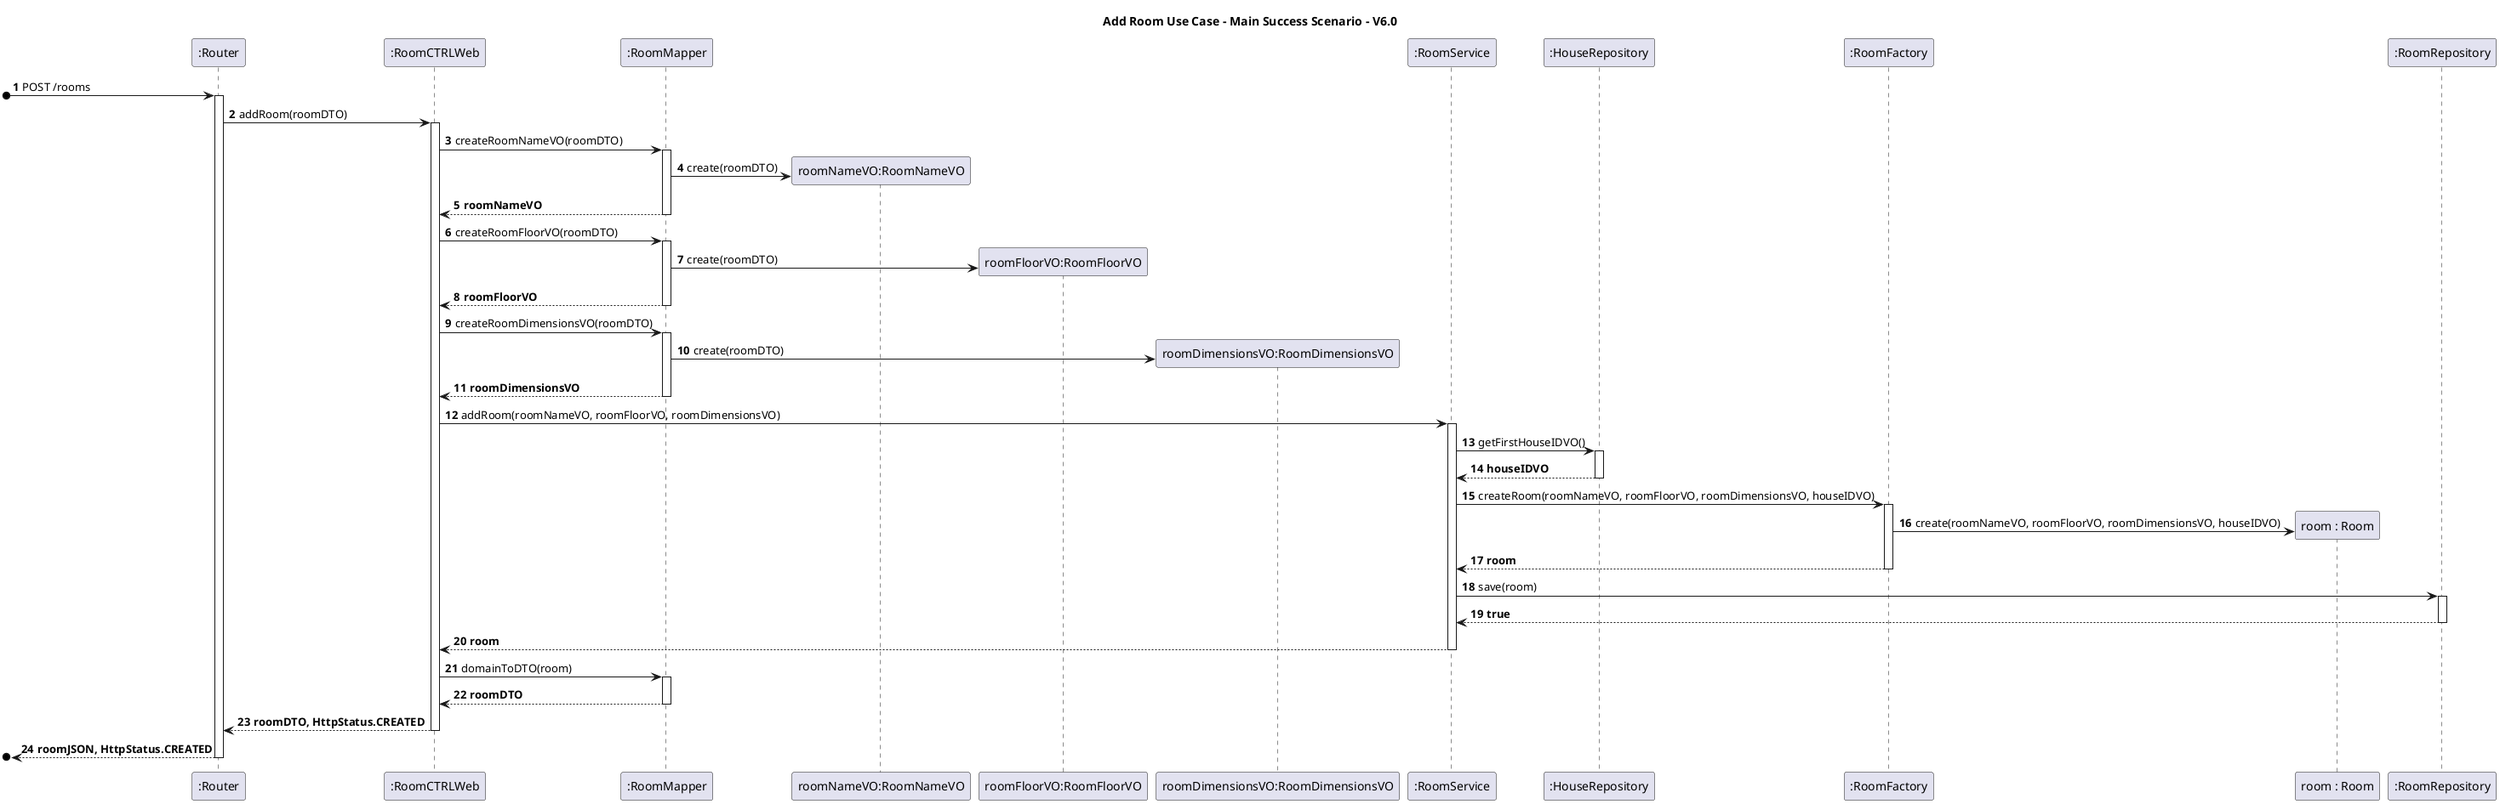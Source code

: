 @startuml
autonumber
title Add Room Use Case - Main Success Scenario - V6.0
participant ":Router" as RT
participant ":RoomCTRLWeb" as C
participant ":RoomMapper" as RM
participant "roomNameVO:RoomNameVO" as RNvo
participant "roomFloorVO:RoomFloorVO" as RFvo
participant "roomDimensionsVO:RoomDimensionsVO" as RDvo
participant ":RoomService" as RS
participant ":HouseRepository" as HR
participant ":RoomFactory" as RF
participant "room : Room" as R
participant ":RoomRepository" as RR

[o-> RT : POST /rooms
activate RT

RT-> C : addRoom(roomDTO)
activate C

C -> RM : createRoomNameVO(roomDTO)
activate RM
RM -> RNvo** : create(roomDTO)
RM --> C : **roomNameVO**
deactivate RM

C-> RM : createRoomFloorVO(roomDTO)
activate RM
RM -> RFvo** : create(roomDTO)
RM --> C : **roomFloorVO**
deactivate RM

C-> RM : createRoomDimensionsVO(roomDTO)
activate RM
RM -> RDvo** : create(roomDTO)
RM --> C : **roomDimensionsVO**
deactivate RM

C -> RS : addRoom(roomNameVO, roomFloorVO, roomDimensionsVO)

activate RS
RS -> HR : getFirstHouseIDVO()
activate HR
HR --> RS : **houseIDVO**
deactivate HR

RS -> RF : createRoom(roomNameVO, roomFloorVO, roomDimensionsVO, houseIDVO)
activate RF
RF -> R** : create(roomNameVO, roomFloorVO, roomDimensionsVO, houseIDVO)
RF --> RS : **room**
deactivate RF

RS -> RR : save(room)
activate RR
RR --> RS : **true**
deactivate RR
RS --> C : **room**
deactivate RS

C -> RM : domainToDTO(room)
activate RM
RM --> C : **roomDTO**
deactivate RM
C --> RT : **roomDTO, HttpStatus.CREATED**
deactivate C
[o<-- RT : **roomJSON, HttpStatus.CREATED**
deactivate RT
@enduml